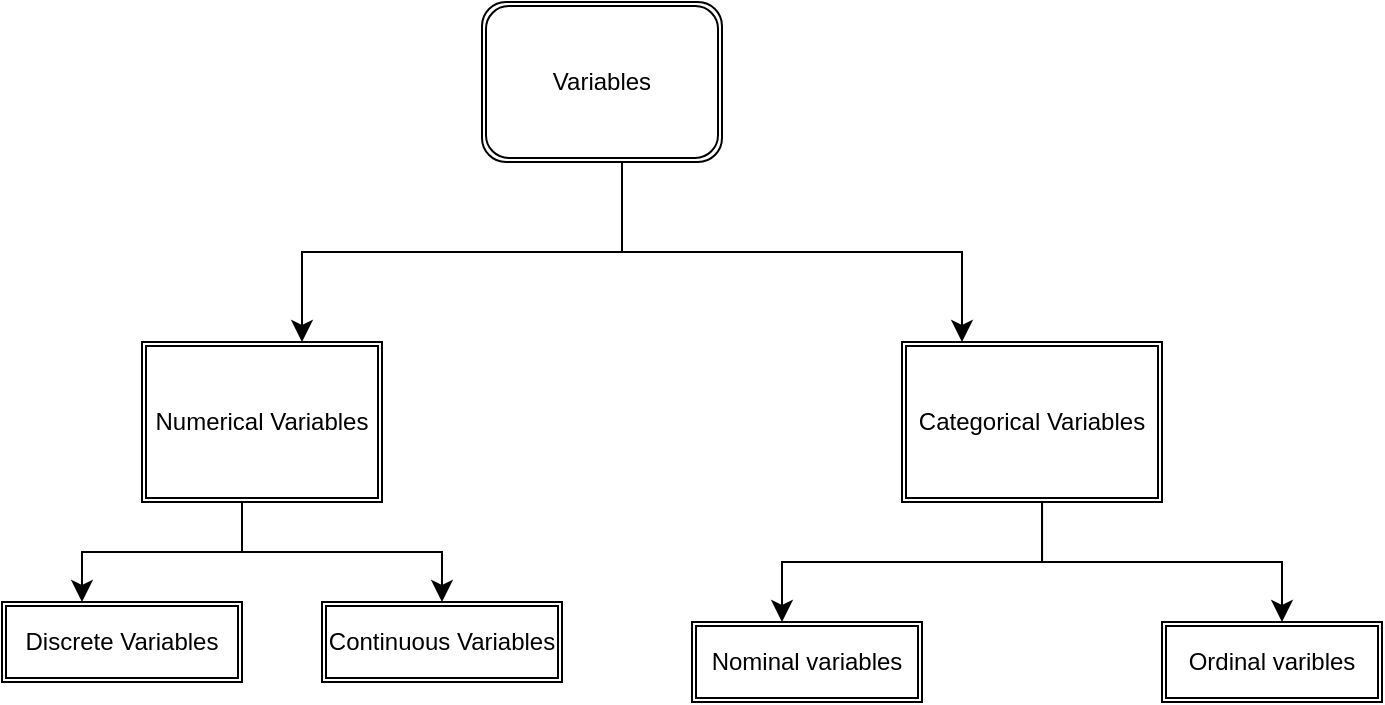 <mxfile version="23.0.2" type="device">
  <diagram name="Page-1" id="3hB89xzfwdjRh7yfkIyN">
    <mxGraphModel dx="863" dy="459" grid="1" gridSize="10" guides="1" tooltips="1" connect="1" arrows="1" fold="1" page="1" pageScale="1" pageWidth="850" pageHeight="1100" math="0" shadow="0">
      <root>
        <mxCell id="0" />
        <mxCell id="1" parent="0" />
        <mxCell id="B-IO9qmZL60CL_1Bx9FF-1" value="Variables" style="shape=ext;double=1;rounded=1;whiteSpace=wrap;html=1;" vertex="1" parent="1">
          <mxGeometry x="320" y="40" width="120" height="80" as="geometry" />
        </mxCell>
        <mxCell id="B-IO9qmZL60CL_1Bx9FF-7" value="" style="edgeStyle=elbowEdgeStyle;elbow=vertical;endArrow=classic;html=1;curved=0;rounded=0;endSize=8;startSize=8;" edge="1" parent="1">
          <mxGeometry width="50" height="50" relative="1" as="geometry">
            <mxPoint x="390" y="120" as="sourcePoint" />
            <mxPoint x="560" y="210" as="targetPoint" />
          </mxGeometry>
        </mxCell>
        <mxCell id="B-IO9qmZL60CL_1Bx9FF-8" value="Categorical Variables" style="shape=ext;double=1;rounded=0;whiteSpace=wrap;html=1;" vertex="1" parent="1">
          <mxGeometry x="530" y="210" width="130" height="80" as="geometry" />
        </mxCell>
        <mxCell id="B-IO9qmZL60CL_1Bx9FF-9" value="" style="edgeStyle=elbowEdgeStyle;elbow=vertical;endArrow=classic;html=1;curved=0;rounded=0;endSize=8;startSize=8;" edge="1" parent="1">
          <mxGeometry width="50" height="50" relative="1" as="geometry">
            <mxPoint x="390" y="120" as="sourcePoint" />
            <mxPoint x="230" y="210" as="targetPoint" />
          </mxGeometry>
        </mxCell>
        <mxCell id="B-IO9qmZL60CL_1Bx9FF-10" value="Numerical Variables" style="shape=ext;double=1;rounded=0;whiteSpace=wrap;html=1;" vertex="1" parent="1">
          <mxGeometry x="150" y="210" width="120" height="80" as="geometry" />
        </mxCell>
        <mxCell id="B-IO9qmZL60CL_1Bx9FF-13" value="" style="edgeStyle=elbowEdgeStyle;elbow=vertical;endArrow=classic;html=1;curved=0;rounded=0;endSize=8;startSize=8;" edge="1" parent="1">
          <mxGeometry width="50" height="50" relative="1" as="geometry">
            <mxPoint x="200" y="290" as="sourcePoint" />
            <mxPoint x="300" y="340" as="targetPoint" />
          </mxGeometry>
        </mxCell>
        <mxCell id="B-IO9qmZL60CL_1Bx9FF-14" value="Continuous Variables" style="shape=ext;double=1;rounded=0;whiteSpace=wrap;html=1;" vertex="1" parent="1">
          <mxGeometry x="240" y="340" width="120" height="40" as="geometry" />
        </mxCell>
        <mxCell id="B-IO9qmZL60CL_1Bx9FF-15" value="" style="edgeStyle=elbowEdgeStyle;elbow=vertical;endArrow=classic;html=1;curved=0;rounded=0;endSize=8;startSize=8;" edge="1" parent="1">
          <mxGeometry width="50" height="50" relative="1" as="geometry">
            <mxPoint x="200" y="290" as="sourcePoint" />
            <mxPoint x="120" y="340" as="targetPoint" />
            <Array as="points">
              <mxPoint x="170" y="315" />
            </Array>
          </mxGeometry>
        </mxCell>
        <mxCell id="B-IO9qmZL60CL_1Bx9FF-16" value="Discrete Variables" style="shape=ext;double=1;rounded=0;whiteSpace=wrap;html=1;" vertex="1" parent="1">
          <mxGeometry x="80" y="340" width="120" height="40" as="geometry" />
        </mxCell>
        <mxCell id="B-IO9qmZL60CL_1Bx9FF-17" value="" style="edgeStyle=elbowEdgeStyle;elbow=vertical;endArrow=classic;html=1;curved=0;rounded=0;endSize=8;startSize=8;entryX=0.5;entryY=0;entryDx=0;entryDy=0;exitX=0.667;exitY=1;exitDx=0;exitDy=0;exitPerimeter=0;" edge="1" parent="1">
          <mxGeometry width="50" height="50" relative="1" as="geometry">
            <mxPoint x="600.04" y="290" as="sourcePoint" />
            <mxPoint x="470" y="350" as="targetPoint" />
          </mxGeometry>
        </mxCell>
        <mxCell id="B-IO9qmZL60CL_1Bx9FF-18" value="" style="edgeStyle=elbowEdgeStyle;elbow=vertical;endArrow=classic;html=1;curved=0;rounded=0;endSize=8;startSize=8;" edge="1" parent="1">
          <mxGeometry width="50" height="50" relative="1" as="geometry">
            <mxPoint x="600" y="290" as="sourcePoint" />
            <mxPoint x="720" y="350" as="targetPoint" />
            <Array as="points">
              <mxPoint x="700" y="320" />
            </Array>
          </mxGeometry>
        </mxCell>
        <mxCell id="B-IO9qmZL60CL_1Bx9FF-19" value="Nominal variables" style="shape=ext;double=1;rounded=0;whiteSpace=wrap;html=1;" vertex="1" parent="1">
          <mxGeometry x="425" y="350" width="115" height="40" as="geometry" />
        </mxCell>
        <mxCell id="B-IO9qmZL60CL_1Bx9FF-20" value="Ordinal varibles" style="shape=ext;double=1;rounded=0;whiteSpace=wrap;html=1;" vertex="1" parent="1">
          <mxGeometry x="660" y="350" width="110" height="40" as="geometry" />
        </mxCell>
      </root>
    </mxGraphModel>
  </diagram>
</mxfile>
